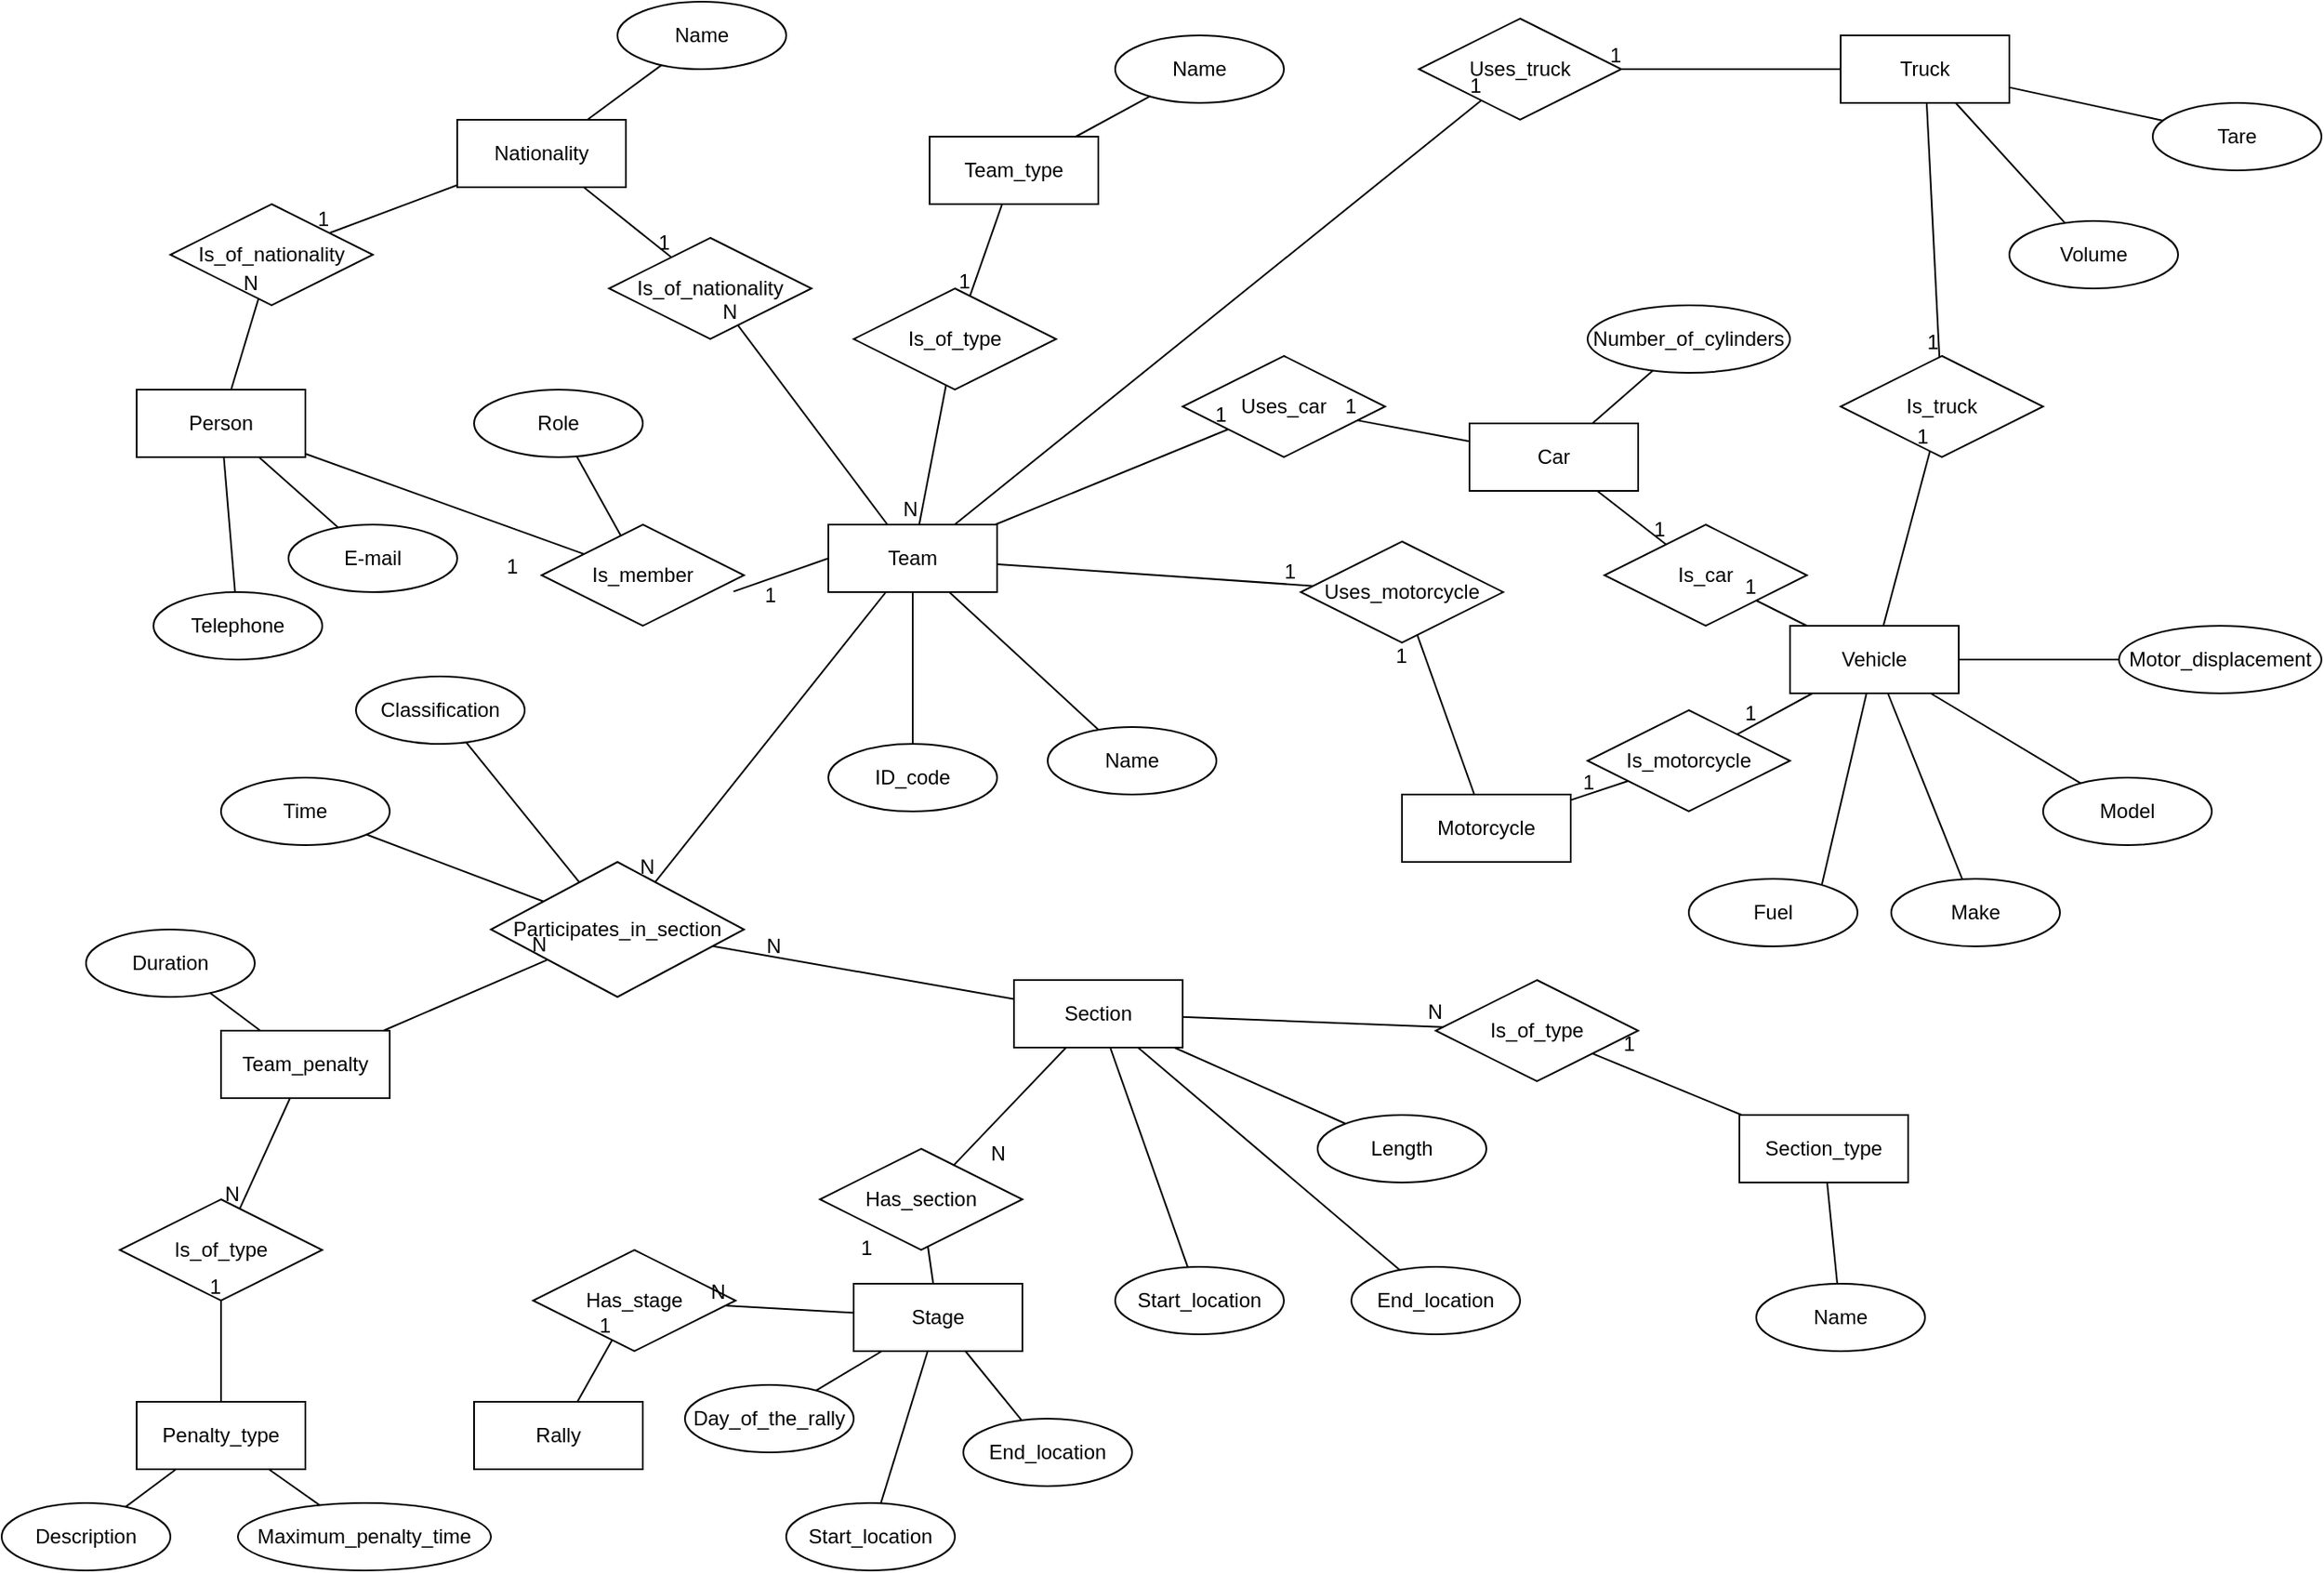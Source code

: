 <mxfile version="20.5.1" type="device"><diagram id="R2lEEEUBdFMjLlhIrx00" name="Page-1"><mxGraphModel dx="2196" dy="906" grid="1" gridSize="10" guides="1" tooltips="1" connect="1" arrows="1" fold="1" page="1" pageScale="1" pageWidth="850" pageHeight="1100" math="0" shadow="0" extFonts="Permanent Marker^https://fonts.googleapis.com/css?family=Permanent+Marker"><root><mxCell id="0"/><mxCell id="1" parent="0"/><mxCell id="WvbXsE4TF2cSyvyN0HHQ-4" value="Team" style="whiteSpace=wrap;html=1;align=center;" parent="1" vertex="1"><mxGeometry x="-360" y="350" width="100" height="40" as="geometry"/></mxCell><mxCell id="WvbXsE4TF2cSyvyN0HHQ-5" value="ID_code" style="ellipse;whiteSpace=wrap;html=1;align=center;" parent="1" vertex="1"><mxGeometry x="-360" y="480" width="100" height="40" as="geometry"/></mxCell><mxCell id="WvbXsE4TF2cSyvyN0HHQ-6" value="" style="endArrow=none;html=1;rounded=0;" parent="1" source="WvbXsE4TF2cSyvyN0HHQ-4" target="WvbXsE4TF2cSyvyN0HHQ-5" edge="1"><mxGeometry relative="1" as="geometry"><mxPoint x="-284.85" y="480" as="sourcePoint"/><mxPoint x="-429.997" y="590.903" as="targetPoint"/></mxGeometry></mxCell><mxCell id="WvbXsE4TF2cSyvyN0HHQ-7" value="Name" style="ellipse;whiteSpace=wrap;html=1;align=center;" parent="1" vertex="1"><mxGeometry x="-230" y="470" width="100" height="40" as="geometry"/></mxCell><mxCell id="WvbXsE4TF2cSyvyN0HHQ-9" value="" style="endArrow=none;html=1;rounded=0;" parent="1" source="WvbXsE4TF2cSyvyN0HHQ-4" target="WvbXsE4TF2cSyvyN0HHQ-7" edge="1"><mxGeometry relative="1" as="geometry"><mxPoint x="-94.85" y="530" as="sourcePoint"/><mxPoint x="65.15" y="530" as="targetPoint"/></mxGeometry></mxCell><mxCell id="WvbXsE4TF2cSyvyN0HHQ-20" value="Vehicle" style="whiteSpace=wrap;html=1;align=center;" parent="1" vertex="1"><mxGeometry x="210" y="410" width="100" height="40" as="geometry"/></mxCell><mxCell id="WvbXsE4TF2cSyvyN0HHQ-21" value="Make" style="ellipse;whiteSpace=wrap;html=1;align=center;" parent="1" vertex="1"><mxGeometry x="270" y="560" width="100" height="40" as="geometry"/></mxCell><mxCell id="WvbXsE4TF2cSyvyN0HHQ-23" value="Model" style="ellipse;whiteSpace=wrap;html=1;align=center;" parent="1" vertex="1"><mxGeometry x="360" y="500" width="100" height="40" as="geometry"/></mxCell><mxCell id="WvbXsE4TF2cSyvyN0HHQ-24" value="Motor_displacement" style="ellipse;whiteSpace=wrap;html=1;align=center;" parent="1" vertex="1"><mxGeometry x="405" y="410" width="120" height="40" as="geometry"/></mxCell><mxCell id="WvbXsE4TF2cSyvyN0HHQ-26" value="Fuel&lt;br&gt;" style="ellipse;whiteSpace=wrap;html=1;align=center;" parent="1" vertex="1"><mxGeometry x="150" y="560" width="100" height="40" as="geometry"/></mxCell><mxCell id="WvbXsE4TF2cSyvyN0HHQ-28" value="" style="endArrow=none;html=1;rounded=0;exitX=0.789;exitY=0.083;exitDx=0;exitDy=0;exitPerimeter=0;" parent="1" source="WvbXsE4TF2cSyvyN0HHQ-26" target="WvbXsE4TF2cSyvyN0HHQ-20" edge="1"><mxGeometry relative="1" as="geometry"><mxPoint x="-415.15" y="610" as="sourcePoint"/><mxPoint x="-365.15" y="720" as="targetPoint"/></mxGeometry></mxCell><mxCell id="WvbXsE4TF2cSyvyN0HHQ-29" value="" style="endArrow=none;html=1;rounded=0;" parent="1" source="WvbXsE4TF2cSyvyN0HHQ-20" target="WvbXsE4TF2cSyvyN0HHQ-21" edge="1"><mxGeometry relative="1" as="geometry"><mxPoint x="-415.15" y="610" as="sourcePoint"/><mxPoint x="-255.15" y="610" as="targetPoint"/></mxGeometry></mxCell><mxCell id="WvbXsE4TF2cSyvyN0HHQ-31" value="" style="endArrow=none;html=1;rounded=0;" parent="1" source="WvbXsE4TF2cSyvyN0HHQ-20" target="WvbXsE4TF2cSyvyN0HHQ-23" edge="1"><mxGeometry relative="1" as="geometry"><mxPoint x="-415.15" y="610" as="sourcePoint"/><mxPoint x="-255.15" y="610" as="targetPoint"/></mxGeometry></mxCell><mxCell id="WvbXsE4TF2cSyvyN0HHQ-33" value="" style="endArrow=none;html=1;rounded=0;" parent="1" source="WvbXsE4TF2cSyvyN0HHQ-20" target="WvbXsE4TF2cSyvyN0HHQ-24" edge="1"><mxGeometry relative="1" as="geometry"><mxPoint x="-415.15" y="610" as="sourcePoint"/><mxPoint x="-255.15" y="610" as="targetPoint"/></mxGeometry></mxCell><mxCell id="WvbXsE4TF2cSyvyN0HHQ-39" value="Truck" style="whiteSpace=wrap;html=1;align=center;" parent="1" vertex="1"><mxGeometry x="240" y="60" width="100" height="40" as="geometry"/></mxCell><mxCell id="WvbXsE4TF2cSyvyN0HHQ-40" value="Tare" style="ellipse;whiteSpace=wrap;html=1;align=center;" parent="1" vertex="1"><mxGeometry x="425" y="100" width="100" height="40" as="geometry"/></mxCell><mxCell id="WvbXsE4TF2cSyvyN0HHQ-41" value="Volume" style="ellipse;whiteSpace=wrap;html=1;align=center;" parent="1" vertex="1"><mxGeometry x="340" y="170" width="100" height="40" as="geometry"/></mxCell><mxCell id="WvbXsE4TF2cSyvyN0HHQ-42" value="" style="endArrow=none;html=1;rounded=0;" parent="1" source="WvbXsE4TF2cSyvyN0HHQ-39" target="WvbXsE4TF2cSyvyN0HHQ-40" edge="1"><mxGeometry relative="1" as="geometry"><mxPoint x="-160" y="610" as="sourcePoint"/><mxPoint y="610" as="targetPoint"/></mxGeometry></mxCell><mxCell id="WvbXsE4TF2cSyvyN0HHQ-43" value="" style="endArrow=none;html=1;rounded=0;" parent="1" source="WvbXsE4TF2cSyvyN0HHQ-41" target="WvbXsE4TF2cSyvyN0HHQ-39" edge="1"><mxGeometry relative="1" as="geometry"><mxPoint x="-160" y="610" as="sourcePoint"/><mxPoint y="610" as="targetPoint"/></mxGeometry></mxCell><mxCell id="WvbXsE4TF2cSyvyN0HHQ-44" value="Car" style="whiteSpace=wrap;html=1;align=center;" parent="1" vertex="1"><mxGeometry x="20" y="290" width="100" height="40" as="geometry"/></mxCell><mxCell id="WvbXsE4TF2cSyvyN0HHQ-45" value="Number_of_cylinders" style="ellipse;whiteSpace=wrap;html=1;align=center;" parent="1" vertex="1"><mxGeometry x="90" y="220" width="120" height="40" as="geometry"/></mxCell><mxCell id="WvbXsE4TF2cSyvyN0HHQ-47" value="" style="endArrow=none;html=1;rounded=0;" parent="1" source="WvbXsE4TF2cSyvyN0HHQ-44" target="WvbXsE4TF2cSyvyN0HHQ-45" edge="1"><mxGeometry relative="1" as="geometry"><mxPoint x="-940" y="600" as="sourcePoint"/><mxPoint x="-780" y="600" as="targetPoint"/></mxGeometry></mxCell><mxCell id="WvbXsE4TF2cSyvyN0HHQ-48" value="Is_car" style="shape=rhombus;perimeter=rhombusPerimeter;whiteSpace=wrap;html=1;align=center;" parent="1" vertex="1"><mxGeometry x="100" y="350" width="120" height="60" as="geometry"/></mxCell><mxCell id="WvbXsE4TF2cSyvyN0HHQ-52" value="" style="endArrow=none;html=1;rounded=0;" parent="1" source="WvbXsE4TF2cSyvyN0HHQ-20" target="WvbXsE4TF2cSyvyN0HHQ-48" edge="1"><mxGeometry relative="1" as="geometry"><mxPoint x="-420" y="690" as="sourcePoint"/><mxPoint x="-260" y="690" as="targetPoint"/></mxGeometry></mxCell><mxCell id="WvbXsE4TF2cSyvyN0HHQ-53" value="1" style="resizable=0;html=1;align=right;verticalAlign=bottom;" parent="WvbXsE4TF2cSyvyN0HHQ-52" connectable="0" vertex="1"><mxGeometry x="1" relative="1" as="geometry"/></mxCell><mxCell id="WvbXsE4TF2cSyvyN0HHQ-54" value="" style="endArrow=none;html=1;rounded=0;" parent="1" source="WvbXsE4TF2cSyvyN0HHQ-44" target="WvbXsE4TF2cSyvyN0HHQ-48" edge="1"><mxGeometry relative="1" as="geometry"><mxPoint x="-420" y="690" as="sourcePoint"/><mxPoint x="-600" y="730" as="targetPoint"/></mxGeometry></mxCell><mxCell id="WvbXsE4TF2cSyvyN0HHQ-55" value="1" style="resizable=0;html=1;align=right;verticalAlign=bottom;" parent="WvbXsE4TF2cSyvyN0HHQ-54" connectable="0" vertex="1"><mxGeometry x="1" relative="1" as="geometry"/></mxCell><mxCell id="WvbXsE4TF2cSyvyN0HHQ-58" value="Is_truck" style="shape=rhombus;perimeter=rhombusPerimeter;whiteSpace=wrap;html=1;align=center;" parent="1" vertex="1"><mxGeometry x="240" y="250" width="120" height="60" as="geometry"/></mxCell><mxCell id="WvbXsE4TF2cSyvyN0HHQ-59" value="" style="endArrow=none;html=1;rounded=0;" parent="1" source="WvbXsE4TF2cSyvyN0HHQ-20" target="WvbXsE4TF2cSyvyN0HHQ-58" edge="1"><mxGeometry relative="1" as="geometry"><mxPoint x="-420" y="690" as="sourcePoint"/><mxPoint x="-260" y="690" as="targetPoint"/></mxGeometry></mxCell><mxCell id="WvbXsE4TF2cSyvyN0HHQ-60" value="1" style="resizable=0;html=1;align=right;verticalAlign=bottom;" parent="WvbXsE4TF2cSyvyN0HHQ-59" connectable="0" vertex="1"><mxGeometry x="1" relative="1" as="geometry"/></mxCell><mxCell id="WvbXsE4TF2cSyvyN0HHQ-61" value="" style="endArrow=none;html=1;rounded=0;" parent="1" source="WvbXsE4TF2cSyvyN0HHQ-39" target="WvbXsE4TF2cSyvyN0HHQ-58" edge="1"><mxGeometry relative="1" as="geometry"><mxPoint x="-420" y="690" as="sourcePoint"/><mxPoint x="-260" y="690" as="targetPoint"/></mxGeometry></mxCell><mxCell id="WvbXsE4TF2cSyvyN0HHQ-62" value="1" style="resizable=0;html=1;align=right;verticalAlign=bottom;" parent="WvbXsE4TF2cSyvyN0HHQ-61" connectable="0" vertex="1"><mxGeometry x="1" relative="1" as="geometry"/></mxCell><mxCell id="WvbXsE4TF2cSyvyN0HHQ-63" value="Person" style="whiteSpace=wrap;html=1;align=center;" parent="1" vertex="1"><mxGeometry x="-770" y="270" width="100" height="40" as="geometry"/></mxCell><mxCell id="WvbXsE4TF2cSyvyN0HHQ-65" value="Telephone" style="ellipse;whiteSpace=wrap;html=1;align=center;" parent="1" vertex="1"><mxGeometry x="-760" y="390" width="100" height="40" as="geometry"/></mxCell><mxCell id="WvbXsE4TF2cSyvyN0HHQ-66" value="E-mail" style="ellipse;whiteSpace=wrap;html=1;align=center;" parent="1" vertex="1"><mxGeometry x="-680" y="350" width="100" height="40" as="geometry"/></mxCell><mxCell id="WvbXsE4TF2cSyvyN0HHQ-68" value="" style="endArrow=none;html=1;rounded=0;" parent="1" source="WvbXsE4TF2cSyvyN0HHQ-63" target="WvbXsE4TF2cSyvyN0HHQ-65" edge="1"><mxGeometry relative="1" as="geometry"><mxPoint x="-420" y="690" as="sourcePoint"/><mxPoint x="-260" y="690" as="targetPoint"/></mxGeometry></mxCell><mxCell id="WvbXsE4TF2cSyvyN0HHQ-71" value="" style="endArrow=none;html=1;rounded=0;" parent="1" source="WvbXsE4TF2cSyvyN0HHQ-63" target="WvbXsE4TF2cSyvyN0HHQ-66" edge="1"><mxGeometry relative="1" as="geometry"><mxPoint x="-420" y="690" as="sourcePoint"/><mxPoint x="-260" y="690" as="targetPoint"/></mxGeometry></mxCell><mxCell id="WvbXsE4TF2cSyvyN0HHQ-72" value="Is_member" style="shape=rhombus;perimeter=rhombusPerimeter;whiteSpace=wrap;html=1;align=center;" parent="1" vertex="1"><mxGeometry x="-530" y="350" width="120" height="60" as="geometry"/></mxCell><mxCell id="WvbXsE4TF2cSyvyN0HHQ-73" value="" style="endArrow=none;html=1;rounded=0;" parent="1" source="WvbXsE4TF2cSyvyN0HHQ-63" target="WvbXsE4TF2cSyvyN0HHQ-72" edge="1"><mxGeometry relative="1" as="geometry"><mxPoint x="-420" y="570" as="sourcePoint"/><mxPoint x="-260" y="570" as="targetPoint"/></mxGeometry></mxCell><mxCell id="WvbXsE4TF2cSyvyN0HHQ-74" value="1" style="resizable=0;html=1;align=right;verticalAlign=bottom;" parent="WvbXsE4TF2cSyvyN0HHQ-73" connectable="0" vertex="1"><mxGeometry x="1" relative="1" as="geometry"><mxPoint x="-39" y="16" as="offset"/></mxGeometry></mxCell><mxCell id="WvbXsE4TF2cSyvyN0HHQ-83" value="" style="endArrow=none;html=1;rounded=0;entryX=0.948;entryY=0.661;entryDx=0;entryDy=0;entryPerimeter=0;exitX=0;exitY=0.5;exitDx=0;exitDy=0;" parent="1" source="WvbXsE4TF2cSyvyN0HHQ-4" target="WvbXsE4TF2cSyvyN0HHQ-72" edge="1"><mxGeometry relative="1" as="geometry"><mxPoint x="-300" y="400" as="sourcePoint"/><mxPoint x="-140" y="400" as="targetPoint"/></mxGeometry></mxCell><mxCell id="WvbXsE4TF2cSyvyN0HHQ-84" value="1" style="resizable=0;html=1;align=right;verticalAlign=bottom;" parent="WvbXsE4TF2cSyvyN0HHQ-83" connectable="0" vertex="1"><mxGeometry x="1" relative="1" as="geometry"><mxPoint x="26" y="11" as="offset"/></mxGeometry></mxCell><mxCell id="WvbXsE4TF2cSyvyN0HHQ-124" value="Motorcycle" style="whiteSpace=wrap;html=1;align=center;" parent="1" vertex="1"><mxGeometry x="-20" y="510" width="100" height="40" as="geometry"/></mxCell><mxCell id="WvbXsE4TF2cSyvyN0HHQ-129" value="Is_motorcycle" style="shape=rhombus;perimeter=rhombusPerimeter;whiteSpace=wrap;html=1;align=center;" parent="1" vertex="1"><mxGeometry x="90" y="460" width="120" height="60" as="geometry"/></mxCell><mxCell id="WvbXsE4TF2cSyvyN0HHQ-130" value="" style="endArrow=none;html=1;rounded=0;" parent="1" source="WvbXsE4TF2cSyvyN0HHQ-20" target="WvbXsE4TF2cSyvyN0HHQ-129" edge="1"><mxGeometry relative="1" as="geometry"><mxPoint x="-340" y="410" as="sourcePoint"/><mxPoint x="-180" y="410" as="targetPoint"/></mxGeometry></mxCell><mxCell id="WvbXsE4TF2cSyvyN0HHQ-131" value="1" style="resizable=0;html=1;align=right;verticalAlign=bottom;" parent="WvbXsE4TF2cSyvyN0HHQ-130" connectable="0" vertex="1"><mxGeometry x="1" relative="1" as="geometry"><mxPoint x="12" y="-4" as="offset"/></mxGeometry></mxCell><mxCell id="WvbXsE4TF2cSyvyN0HHQ-132" value="" style="endArrow=none;html=1;rounded=0;" parent="1" source="WvbXsE4TF2cSyvyN0HHQ-124" target="WvbXsE4TF2cSyvyN0HHQ-129" edge="1"><mxGeometry relative="1" as="geometry"><mxPoint x="-340" y="410" as="sourcePoint"/><mxPoint x="-180" y="410" as="targetPoint"/></mxGeometry></mxCell><mxCell id="WvbXsE4TF2cSyvyN0HHQ-133" value="1" style="resizable=0;html=1;align=right;verticalAlign=bottom;" parent="WvbXsE4TF2cSyvyN0HHQ-132" connectable="0" vertex="1"><mxGeometry x="1" relative="1" as="geometry"><mxPoint x="-20" y="10" as="offset"/></mxGeometry></mxCell><mxCell id="WvbXsE4TF2cSyvyN0HHQ-134" value="Uses_motorcycle" style="shape=rhombus;perimeter=rhombusPerimeter;whiteSpace=wrap;html=1;align=center;" parent="1" vertex="1"><mxGeometry x="-80" y="360" width="120" height="60" as="geometry"/></mxCell><mxCell id="WvbXsE4TF2cSyvyN0HHQ-136" value="" style="endArrow=none;html=1;rounded=0;" parent="1" source="WvbXsE4TF2cSyvyN0HHQ-124" target="WvbXsE4TF2cSyvyN0HHQ-134" edge="1"><mxGeometry relative="1" as="geometry"><mxPoint x="-470" y="460" as="sourcePoint"/><mxPoint x="-310" y="460" as="targetPoint"/></mxGeometry></mxCell><mxCell id="WvbXsE4TF2cSyvyN0HHQ-137" value="1" style="resizable=0;html=1;align=right;verticalAlign=bottom;" parent="WvbXsE4TF2cSyvyN0HHQ-136" connectable="0" vertex="1"><mxGeometry x="1" relative="1" as="geometry"><mxPoint x="-6" y="21" as="offset"/></mxGeometry></mxCell><mxCell id="WvbXsE4TF2cSyvyN0HHQ-138" value="" style="endArrow=none;html=1;rounded=0;" parent="1" source="WvbXsE4TF2cSyvyN0HHQ-4" target="WvbXsE4TF2cSyvyN0HHQ-134" edge="1"><mxGeometry relative="1" as="geometry"><mxPoint x="12" y="420" as="sourcePoint"/><mxPoint x="-120" y="460" as="targetPoint"/></mxGeometry></mxCell><mxCell id="WvbXsE4TF2cSyvyN0HHQ-139" value="1" style="resizable=0;html=1;align=right;verticalAlign=bottom;" parent="WvbXsE4TF2cSyvyN0HHQ-138" connectable="0" vertex="1"><mxGeometry x="1" relative="1" as="geometry"><mxPoint x="-10" as="offset"/></mxGeometry></mxCell><mxCell id="WvbXsE4TF2cSyvyN0HHQ-142" value="Uses_car" style="shape=rhombus;perimeter=rhombusPerimeter;whiteSpace=wrap;html=1;align=center;" parent="1" vertex="1"><mxGeometry x="-150" y="250" width="120" height="60" as="geometry"/></mxCell><mxCell id="WvbXsE4TF2cSyvyN0HHQ-143" value="" style="endArrow=none;html=1;rounded=0;" parent="1" source="WvbXsE4TF2cSyvyN0HHQ-44" target="WvbXsE4TF2cSyvyN0HHQ-142" edge="1"><mxGeometry relative="1" as="geometry"><mxPoint x="-100" y="210" as="sourcePoint"/><mxPoint x="60" y="210" as="targetPoint"/></mxGeometry></mxCell><mxCell id="WvbXsE4TF2cSyvyN0HHQ-144" value="1" style="resizable=0;html=1;align=right;verticalAlign=bottom;" parent="WvbXsE4TF2cSyvyN0HHQ-143" connectable="0" vertex="1"><mxGeometry x="1" relative="1" as="geometry"/></mxCell><mxCell id="WvbXsE4TF2cSyvyN0HHQ-145" value="" style="endArrow=none;html=1;rounded=0;" parent="1" source="WvbXsE4TF2cSyvyN0HHQ-4" target="WvbXsE4TF2cSyvyN0HHQ-142" edge="1"><mxGeometry relative="1" as="geometry"><mxPoint x="-226" y="200" as="sourcePoint"/><mxPoint x="60" y="210" as="targetPoint"/></mxGeometry></mxCell><mxCell id="WvbXsE4TF2cSyvyN0HHQ-146" value="1" style="resizable=0;html=1;align=right;verticalAlign=bottom;" parent="WvbXsE4TF2cSyvyN0HHQ-145" connectable="0" vertex="1"><mxGeometry x="1" relative="1" as="geometry"/></mxCell><mxCell id="WvbXsE4TF2cSyvyN0HHQ-147" value="Uses_truck" style="shape=rhombus;perimeter=rhombusPerimeter;whiteSpace=wrap;html=1;align=center;" parent="1" vertex="1"><mxGeometry x="-10" y="50" width="120" height="60" as="geometry"/></mxCell><mxCell id="WvbXsE4TF2cSyvyN0HHQ-148" value="" style="endArrow=none;html=1;rounded=0;" parent="1" source="WvbXsE4TF2cSyvyN0HHQ-39" target="WvbXsE4TF2cSyvyN0HHQ-147" edge="1"><mxGeometry relative="1" as="geometry"><mxPoint x="-10" y="330" as="sourcePoint"/><mxPoint x="150" y="330" as="targetPoint"/></mxGeometry></mxCell><mxCell id="WvbXsE4TF2cSyvyN0HHQ-149" value="1" style="resizable=0;html=1;align=right;verticalAlign=bottom;" parent="WvbXsE4TF2cSyvyN0HHQ-148" connectable="0" vertex="1"><mxGeometry x="1" relative="1" as="geometry"/></mxCell><mxCell id="WvbXsE4TF2cSyvyN0HHQ-150" value="" style="endArrow=none;html=1;rounded=0;" parent="1" source="WvbXsE4TF2cSyvyN0HHQ-4" target="WvbXsE4TF2cSyvyN0HHQ-147" edge="1"><mxGeometry relative="1" as="geometry"><mxPoint x="-190" y="71.724" as="sourcePoint"/><mxPoint x="150" y="330" as="targetPoint"/></mxGeometry></mxCell><mxCell id="WvbXsE4TF2cSyvyN0HHQ-151" value="1" style="resizable=0;html=1;align=right;verticalAlign=bottom;" parent="WvbXsE4TF2cSyvyN0HHQ-150" connectable="0" vertex="1"><mxGeometry x="1" relative="1" as="geometry"/></mxCell><mxCell id="WvbXsE4TF2cSyvyN0HHQ-152" value="Rally" style="whiteSpace=wrap;html=1;align=center;" parent="1" vertex="1"><mxGeometry x="-570" y="870" width="100" height="40" as="geometry"/></mxCell><mxCell id="WvbXsE4TF2cSyvyN0HHQ-153" value="Stage" style="whiteSpace=wrap;html=1;align=center;" parent="1" vertex="1"><mxGeometry x="-345" y="800" width="100" height="40" as="geometry"/></mxCell><mxCell id="WvbXsE4TF2cSyvyN0HHQ-156" value="Day_of_the_rally" style="ellipse;whiteSpace=wrap;html=1;align=center;" parent="1" vertex="1"><mxGeometry x="-445" y="860" width="100" height="40" as="geometry"/></mxCell><mxCell id="WvbXsE4TF2cSyvyN0HHQ-158" value="" style="endArrow=none;html=1;rounded=0;" parent="1" source="WvbXsE4TF2cSyvyN0HHQ-153" target="WvbXsE4TF2cSyvyN0HHQ-156" edge="1"><mxGeometry relative="1" as="geometry"><mxPoint x="-105" y="690" as="sourcePoint"/><mxPoint x="55" y="690" as="targetPoint"/></mxGeometry></mxCell><mxCell id="WvbXsE4TF2cSyvyN0HHQ-159" value="Start_location" style="ellipse;whiteSpace=wrap;html=1;align=center;" parent="1" vertex="1"><mxGeometry x="-385" y="930" width="100" height="40" as="geometry"/></mxCell><mxCell id="WvbXsE4TF2cSyvyN0HHQ-160" value="End_location" style="ellipse;whiteSpace=wrap;html=1;align=center;" parent="1" vertex="1"><mxGeometry x="-280" y="880" width="100" height="40" as="geometry"/></mxCell><mxCell id="WvbXsE4TF2cSyvyN0HHQ-162" value="" style="endArrow=none;html=1;rounded=0;" parent="1" source="WvbXsE4TF2cSyvyN0HHQ-153" target="WvbXsE4TF2cSyvyN0HHQ-159" edge="1"><mxGeometry relative="1" as="geometry"><mxPoint x="-105" y="690" as="sourcePoint"/><mxPoint x="55" y="690" as="targetPoint"/></mxGeometry></mxCell><mxCell id="WvbXsE4TF2cSyvyN0HHQ-163" value="" style="endArrow=none;html=1;rounded=0;" parent="1" source="WvbXsE4TF2cSyvyN0HHQ-153" target="WvbXsE4TF2cSyvyN0HHQ-160" edge="1"><mxGeometry relative="1" as="geometry"><mxPoint x="-105" y="690" as="sourcePoint"/><mxPoint x="55" y="690" as="targetPoint"/></mxGeometry></mxCell><mxCell id="WvbXsE4TF2cSyvyN0HHQ-164" value="Section" style="whiteSpace=wrap;html=1;align=center;" parent="1" vertex="1"><mxGeometry x="-250" y="620" width="100" height="40" as="geometry"/></mxCell><mxCell id="WvbXsE4TF2cSyvyN0HHQ-165" value="Section_type" style="whiteSpace=wrap;html=1;align=center;" parent="1" vertex="1"><mxGeometry x="180" y="700" width="100" height="40" as="geometry"/></mxCell><mxCell id="WvbXsE4TF2cSyvyN0HHQ-169" value="Name" style="ellipse;whiteSpace=wrap;html=1;align=center;" parent="1" vertex="1"><mxGeometry x="190" y="800" width="100" height="40" as="geometry"/></mxCell><mxCell id="WvbXsE4TF2cSyvyN0HHQ-170" value="" style="endArrow=none;html=1;rounded=0;" parent="1" source="WvbXsE4TF2cSyvyN0HHQ-169" target="WvbXsE4TF2cSyvyN0HHQ-165" edge="1"><mxGeometry relative="1" as="geometry"><mxPoint x="-240" y="280" as="sourcePoint"/><mxPoint x="-80" y="280" as="targetPoint"/></mxGeometry></mxCell><mxCell id="WvbXsE4TF2cSyvyN0HHQ-171" value="Is_of_type" style="shape=rhombus;perimeter=rhombusPerimeter;whiteSpace=wrap;html=1;align=center;" parent="1" vertex="1"><mxGeometry y="620" width="120" height="60" as="geometry"/></mxCell><mxCell id="WvbXsE4TF2cSyvyN0HHQ-172" value="" style="endArrow=none;html=1;rounded=0;" parent="1" source="WvbXsE4TF2cSyvyN0HHQ-164" target="WvbXsE4TF2cSyvyN0HHQ-171" edge="1"><mxGeometry relative="1" as="geometry"><mxPoint x="-180" y="480" as="sourcePoint"/><mxPoint x="-20" y="480" as="targetPoint"/></mxGeometry></mxCell><mxCell id="WvbXsE4TF2cSyvyN0HHQ-173" value="N" style="resizable=0;html=1;align=right;verticalAlign=bottom;" parent="WvbXsE4TF2cSyvyN0HHQ-172" connectable="0" vertex="1"><mxGeometry x="1" relative="1" as="geometry"/></mxCell><mxCell id="WvbXsE4TF2cSyvyN0HHQ-174" value="" style="endArrow=none;html=1;rounded=0;" parent="1" source="WvbXsE4TF2cSyvyN0HHQ-165" target="WvbXsE4TF2cSyvyN0HHQ-171" edge="1"><mxGeometry relative="1" as="geometry"><mxPoint x="-240" y="280" as="sourcePoint"/><mxPoint x="-80" y="280" as="targetPoint"/></mxGeometry></mxCell><mxCell id="WvbXsE4TF2cSyvyN0HHQ-175" value="1" style="resizable=0;html=1;align=right;verticalAlign=bottom;" parent="WvbXsE4TF2cSyvyN0HHQ-174" connectable="0" vertex="1"><mxGeometry x="1" relative="1" as="geometry"><mxPoint x="25" y="3" as="offset"/></mxGeometry></mxCell><mxCell id="WvbXsE4TF2cSyvyN0HHQ-176" value="Length" style="ellipse;whiteSpace=wrap;html=1;align=center;" parent="1" vertex="1"><mxGeometry x="-70" y="700" width="100" height="40" as="geometry"/></mxCell><mxCell id="WvbXsE4TF2cSyvyN0HHQ-177" value="" style="endArrow=none;html=1;rounded=0;" parent="1" source="WvbXsE4TF2cSyvyN0HHQ-164" target="WvbXsE4TF2cSyvyN0HHQ-176" edge="1"><mxGeometry relative="1" as="geometry"><mxPoint x="-170" y="480" as="sourcePoint"/><mxPoint x="-10" y="480" as="targetPoint"/></mxGeometry></mxCell><mxCell id="WvbXsE4TF2cSyvyN0HHQ-178" value="Start_location" style="ellipse;whiteSpace=wrap;html=1;align=center;" parent="1" vertex="1"><mxGeometry x="-190.0" y="790" width="100" height="40" as="geometry"/></mxCell><mxCell id="WvbXsE4TF2cSyvyN0HHQ-179" value="End_location" style="ellipse;whiteSpace=wrap;html=1;align=center;" parent="1" vertex="1"><mxGeometry x="-50" y="790" width="100" height="40" as="geometry"/></mxCell><mxCell id="WvbXsE4TF2cSyvyN0HHQ-180" value="" style="endArrow=none;html=1;rounded=0;" parent="1" source="WvbXsE4TF2cSyvyN0HHQ-164" target="WvbXsE4TF2cSyvyN0HHQ-179" edge="1"><mxGeometry relative="1" as="geometry"><mxPoint x="-170" y="480" as="sourcePoint"/><mxPoint x="-10" y="480" as="targetPoint"/></mxGeometry></mxCell><mxCell id="WvbXsE4TF2cSyvyN0HHQ-181" value="" style="endArrow=none;html=1;rounded=0;" parent="1" source="WvbXsE4TF2cSyvyN0HHQ-164" target="WvbXsE4TF2cSyvyN0HHQ-178" edge="1"><mxGeometry relative="1" as="geometry"><mxPoint x="-170" y="480" as="sourcePoint"/><mxPoint x="-10" y="480" as="targetPoint"/></mxGeometry></mxCell><mxCell id="WvbXsE4TF2cSyvyN0HHQ-182" value="Has_section" style="shape=rhombus;perimeter=rhombusPerimeter;whiteSpace=wrap;html=1;align=center;" parent="1" vertex="1"><mxGeometry x="-365" y="720" width="120" height="60" as="geometry"/></mxCell><mxCell id="WvbXsE4TF2cSyvyN0HHQ-183" value="" style="endArrow=none;html=1;rounded=0;" parent="1" source="WvbXsE4TF2cSyvyN0HHQ-164" target="WvbXsE4TF2cSyvyN0HHQ-182" edge="1"><mxGeometry relative="1" as="geometry"><mxPoint x="-170" y="480" as="sourcePoint"/><mxPoint x="-10" y="480" as="targetPoint"/></mxGeometry></mxCell><mxCell id="WvbXsE4TF2cSyvyN0HHQ-184" value="N" style="resizable=0;html=1;align=right;verticalAlign=bottom;" parent="WvbXsE4TF2cSyvyN0HHQ-183" connectable="0" vertex="1"><mxGeometry x="1" relative="1" as="geometry"><mxPoint x="31" y="2" as="offset"/></mxGeometry></mxCell><mxCell id="WvbXsE4TF2cSyvyN0HHQ-185" value="" style="endArrow=none;html=1;rounded=0;" parent="1" source="WvbXsE4TF2cSyvyN0HHQ-153" target="WvbXsE4TF2cSyvyN0HHQ-182" edge="1"><mxGeometry relative="1" as="geometry"><mxPoint x="-135" y="570" as="sourcePoint"/><mxPoint x="-374.667" y="692.667" as="targetPoint"/></mxGeometry></mxCell><mxCell id="WvbXsE4TF2cSyvyN0HHQ-186" value="1" style="resizable=0;html=1;align=right;verticalAlign=bottom;" parent="WvbXsE4TF2cSyvyN0HHQ-185" connectable="0" vertex="1"><mxGeometry x="1" relative="1" as="geometry"><mxPoint x="-33" y="9" as="offset"/></mxGeometry></mxCell><mxCell id="WvbXsE4TF2cSyvyN0HHQ-187" value="Has_stage" style="shape=rhombus;perimeter=rhombusPerimeter;whiteSpace=wrap;html=1;align=center;" parent="1" vertex="1"><mxGeometry x="-535" y="780" width="120" height="60" as="geometry"/></mxCell><mxCell id="WvbXsE4TF2cSyvyN0HHQ-189" value="" style="endArrow=none;html=1;rounded=0;" parent="1" source="WvbXsE4TF2cSyvyN0HHQ-152" target="WvbXsE4TF2cSyvyN0HHQ-187" edge="1"><mxGeometry relative="1" as="geometry"><mxPoint x="-315" y="740" as="sourcePoint"/><mxPoint x="-155" y="740" as="targetPoint"/></mxGeometry></mxCell><mxCell id="WvbXsE4TF2cSyvyN0HHQ-190" value="1" style="resizable=0;html=1;align=right;verticalAlign=bottom;" parent="WvbXsE4TF2cSyvyN0HHQ-189" connectable="0" vertex="1"><mxGeometry x="1" relative="1" as="geometry"/></mxCell><mxCell id="WvbXsE4TF2cSyvyN0HHQ-191" value="" style="endArrow=none;html=1;rounded=0;" parent="1" source="WvbXsE4TF2cSyvyN0HHQ-153" target="WvbXsE4TF2cSyvyN0HHQ-187" edge="1"><mxGeometry relative="1" as="geometry"><mxPoint x="-315" y="740" as="sourcePoint"/><mxPoint x="-155" y="740" as="targetPoint"/></mxGeometry></mxCell><mxCell id="WvbXsE4TF2cSyvyN0HHQ-192" value="N" style="resizable=0;html=1;align=right;verticalAlign=bottom;" parent="WvbXsE4TF2cSyvyN0HHQ-191" connectable="0" vertex="1"><mxGeometry x="1" relative="1" as="geometry"/></mxCell><mxCell id="WvbXsE4TF2cSyvyN0HHQ-193" value="Participates_in_section" style="shape=rhombus;perimeter=rhombusPerimeter;whiteSpace=wrap;html=1;align=center;" parent="1" vertex="1"><mxGeometry x="-560" y="550" width="150" height="80" as="geometry"/></mxCell><mxCell id="WvbXsE4TF2cSyvyN0HHQ-194" value="Time" style="ellipse;whiteSpace=wrap;html=1;align=center;" parent="1" vertex="1"><mxGeometry x="-720" y="500" width="100" height="40" as="geometry"/></mxCell><mxCell id="WvbXsE4TF2cSyvyN0HHQ-195" value="" style="endArrow=none;html=1;rounded=0;" parent="1" source="WvbXsE4TF2cSyvyN0HHQ-193" target="WvbXsE4TF2cSyvyN0HHQ-194" edge="1"><mxGeometry relative="1" as="geometry"><mxPoint x="-430" y="590" as="sourcePoint"/><mxPoint x="-270" y="590" as="targetPoint"/></mxGeometry></mxCell><mxCell id="WvbXsE4TF2cSyvyN0HHQ-196" value="Classification" style="ellipse;whiteSpace=wrap;html=1;align=center;" parent="1" vertex="1"><mxGeometry x="-640" y="440" width="100" height="40" as="geometry"/></mxCell><mxCell id="WvbXsE4TF2cSyvyN0HHQ-197" value="" style="endArrow=none;html=1;rounded=0;" parent="1" source="WvbXsE4TF2cSyvyN0HHQ-196" target="WvbXsE4TF2cSyvyN0HHQ-193" edge="1"><mxGeometry relative="1" as="geometry"><mxPoint x="-430" y="590" as="sourcePoint"/><mxPoint x="-270" y="590" as="targetPoint"/></mxGeometry></mxCell><mxCell id="WvbXsE4TF2cSyvyN0HHQ-198" value="Penalty_type" style="whiteSpace=wrap;html=1;align=center;" parent="1" vertex="1"><mxGeometry x="-770" y="870" width="100" height="40" as="geometry"/></mxCell><mxCell id="WvbXsE4TF2cSyvyN0HHQ-199" value="" style="endArrow=none;html=1;rounded=0;" parent="1" source="WvbXsE4TF2cSyvyN0HHQ-4" target="WvbXsE4TF2cSyvyN0HHQ-193" edge="1"><mxGeometry relative="1" as="geometry"><mxPoint x="-310" y="680" as="sourcePoint"/><mxPoint x="-150" y="680" as="targetPoint"/></mxGeometry></mxCell><mxCell id="WvbXsE4TF2cSyvyN0HHQ-200" value="N" style="resizable=0;html=1;align=right;verticalAlign=bottom;" parent="WvbXsE4TF2cSyvyN0HHQ-199" connectable="0" vertex="1"><mxGeometry x="1" relative="1" as="geometry"/></mxCell><mxCell id="WvbXsE4TF2cSyvyN0HHQ-201" value="" style="endArrow=none;html=1;rounded=0;" parent="1" source="WvbXsE4TF2cSyvyN0HHQ-164" target="WvbXsE4TF2cSyvyN0HHQ-193" edge="1"><mxGeometry relative="1" as="geometry"><mxPoint x="-310" y="680" as="sourcePoint"/><mxPoint x="-150" y="680" as="targetPoint"/></mxGeometry></mxCell><mxCell id="WvbXsE4TF2cSyvyN0HHQ-202" value="N" style="resizable=0;html=1;align=right;verticalAlign=bottom;" parent="WvbXsE4TF2cSyvyN0HHQ-201" connectable="0" vertex="1"><mxGeometry x="1" relative="1" as="geometry"><mxPoint x="41" y="9" as="offset"/></mxGeometry></mxCell><mxCell id="WvbXsE4TF2cSyvyN0HHQ-204" value="Description" style="ellipse;whiteSpace=wrap;html=1;align=center;" parent="1" vertex="1"><mxGeometry x="-850" y="930" width="100" height="40" as="geometry"/></mxCell><mxCell id="WvbXsE4TF2cSyvyN0HHQ-205" value="Maximum_penalty_time" style="ellipse;whiteSpace=wrap;html=1;align=center;" parent="1" vertex="1"><mxGeometry x="-710" y="930" width="150" height="40" as="geometry"/></mxCell><mxCell id="WvbXsE4TF2cSyvyN0HHQ-206" value="" style="endArrow=none;html=1;rounded=0;" parent="1" source="WvbXsE4TF2cSyvyN0HHQ-204" target="WvbXsE4TF2cSyvyN0HHQ-198" edge="1"><mxGeometry relative="1" as="geometry"><mxPoint x="-350" y="580" as="sourcePoint"/><mxPoint x="-810" y="880" as="targetPoint"/></mxGeometry></mxCell><mxCell id="WvbXsE4TF2cSyvyN0HHQ-207" value="" style="endArrow=none;html=1;rounded=0;" parent="1" source="WvbXsE4TF2cSyvyN0HHQ-198" target="WvbXsE4TF2cSyvyN0HHQ-205" edge="1"><mxGeometry relative="1" as="geometry"><mxPoint x="-350" y="580" as="sourcePoint"/><mxPoint x="-190" y="580" as="targetPoint"/></mxGeometry></mxCell><mxCell id="WvbXsE4TF2cSyvyN0HHQ-208" value="Team_penalty" style="whiteSpace=wrap;html=1;align=center;" parent="1" vertex="1"><mxGeometry x="-720" y="650" width="100" height="40" as="geometry"/></mxCell><mxCell id="WvbXsE4TF2cSyvyN0HHQ-209" value="Is_of_type" style="shape=rhombus;perimeter=rhombusPerimeter;whiteSpace=wrap;html=1;align=center;" parent="1" vertex="1"><mxGeometry x="-780" y="750" width="120" height="60" as="geometry"/></mxCell><mxCell id="WvbXsE4TF2cSyvyN0HHQ-215" value="" style="endArrow=none;html=1;rounded=0;" parent="1" source="WvbXsE4TF2cSyvyN0HHQ-208" target="WvbXsE4TF2cSyvyN0HHQ-193" edge="1"><mxGeometry relative="1" as="geometry"><mxPoint x="-320" y="680" as="sourcePoint"/><mxPoint x="-160" y="680" as="targetPoint"/></mxGeometry></mxCell><mxCell id="WvbXsE4TF2cSyvyN0HHQ-216" value="N" style="resizable=0;html=1;align=right;verticalAlign=bottom;" parent="WvbXsE4TF2cSyvyN0HHQ-215" connectable="0" vertex="1"><mxGeometry x="1" relative="1" as="geometry"/></mxCell><mxCell id="8ZYNl7EyMXczc9-Wap3n-22" value="Team_type" style="whiteSpace=wrap;html=1;align=center;" vertex="1" parent="1"><mxGeometry x="-300" y="120" width="100" height="40" as="geometry"/></mxCell><mxCell id="8ZYNl7EyMXczc9-Wap3n-23" value="Name" style="ellipse;whiteSpace=wrap;html=1;align=center;" vertex="1" parent="1"><mxGeometry x="-190" y="60" width="100" height="40" as="geometry"/></mxCell><mxCell id="8ZYNl7EyMXczc9-Wap3n-24" value="" style="endArrow=none;html=1;rounded=0;" edge="1" parent="1" source="8ZYNl7EyMXczc9-Wap3n-22" target="8ZYNl7EyMXczc9-Wap3n-23"><mxGeometry relative="1" as="geometry"><mxPoint x="-350" y="410" as="sourcePoint"/><mxPoint x="-190" y="410" as="targetPoint"/></mxGeometry></mxCell><mxCell id="8ZYNl7EyMXczc9-Wap3n-27" value="Is_of_type" style="shape=rhombus;perimeter=rhombusPerimeter;whiteSpace=wrap;html=1;align=center;" vertex="1" parent="1"><mxGeometry x="-345" y="210" width="120" height="60" as="geometry"/></mxCell><mxCell id="8ZYNl7EyMXczc9-Wap3n-28" value="" style="endArrow=none;html=1;rounded=0;" edge="1" parent="1" source="8ZYNl7EyMXczc9-Wap3n-22" target="8ZYNl7EyMXczc9-Wap3n-27"><mxGeometry relative="1" as="geometry"><mxPoint x="-350" y="410" as="sourcePoint"/><mxPoint x="-190" y="410" as="targetPoint"/></mxGeometry></mxCell><mxCell id="8ZYNl7EyMXczc9-Wap3n-29" value="1" style="resizable=0;html=1;align=right;verticalAlign=bottom;" connectable="0" vertex="1" parent="8ZYNl7EyMXczc9-Wap3n-28"><mxGeometry x="1" relative="1" as="geometry"/></mxCell><mxCell id="8ZYNl7EyMXczc9-Wap3n-30" value="" style="endArrow=none;html=1;rounded=0;" edge="1" parent="1" source="8ZYNl7EyMXczc9-Wap3n-27" target="WvbXsE4TF2cSyvyN0HHQ-4"><mxGeometry relative="1" as="geometry"><mxPoint x="-350" y="410" as="sourcePoint"/><mxPoint x="-190" y="410" as="targetPoint"/></mxGeometry></mxCell><mxCell id="8ZYNl7EyMXczc9-Wap3n-31" value="N" style="resizable=0;html=1;align=right;verticalAlign=bottom;" connectable="0" vertex="1" parent="8ZYNl7EyMXczc9-Wap3n-30"><mxGeometry x="1" relative="1" as="geometry"/></mxCell><mxCell id="8ZYNl7EyMXczc9-Wap3n-32" value="Role" style="ellipse;whiteSpace=wrap;html=1;align=center;" vertex="1" parent="1"><mxGeometry x="-570" y="270" width="100" height="40" as="geometry"/></mxCell><mxCell id="8ZYNl7EyMXczc9-Wap3n-33" value="" style="endArrow=none;html=1;rounded=0;" edge="1" parent="1" source="WvbXsE4TF2cSyvyN0HHQ-72" target="8ZYNl7EyMXczc9-Wap3n-32"><mxGeometry relative="1" as="geometry"><mxPoint x="-350" y="410" as="sourcePoint"/><mxPoint x="-190" y="410" as="targetPoint"/></mxGeometry></mxCell><mxCell id="8ZYNl7EyMXczc9-Wap3n-34" value="Nationality" style="whiteSpace=wrap;html=1;align=center;" vertex="1" parent="1"><mxGeometry x="-580" y="110" width="100" height="40" as="geometry"/></mxCell><mxCell id="8ZYNl7EyMXczc9-Wap3n-35" value="Is_of_nationality" style="shape=rhombus;perimeter=rhombusPerimeter;whiteSpace=wrap;html=1;align=center;" vertex="1" parent="1"><mxGeometry x="-750" y="160" width="120" height="60" as="geometry"/></mxCell><mxCell id="8ZYNl7EyMXczc9-Wap3n-36" value="Is_of_nationality" style="shape=rhombus;perimeter=rhombusPerimeter;whiteSpace=wrap;html=1;align=center;" vertex="1" parent="1"><mxGeometry x="-490" y="180" width="120" height="60" as="geometry"/></mxCell><mxCell id="8ZYNl7EyMXczc9-Wap3n-38" value="" style="endArrow=none;html=1;rounded=0;" edge="1" parent="1" source="8ZYNl7EyMXczc9-Wap3n-34" target="8ZYNl7EyMXczc9-Wap3n-36"><mxGeometry relative="1" as="geometry"><mxPoint x="-310" y="510" as="sourcePoint"/><mxPoint x="-150" y="510" as="targetPoint"/></mxGeometry></mxCell><mxCell id="8ZYNl7EyMXczc9-Wap3n-39" value="1" style="resizable=0;html=1;align=right;verticalAlign=bottom;" connectable="0" vertex="1" parent="8ZYNl7EyMXczc9-Wap3n-38"><mxGeometry x="1" relative="1" as="geometry"/></mxCell><mxCell id="8ZYNl7EyMXczc9-Wap3n-40" value="" style="endArrow=none;html=1;rounded=0;" edge="1" parent="1" source="WvbXsE4TF2cSyvyN0HHQ-4" target="8ZYNl7EyMXczc9-Wap3n-36"><mxGeometry relative="1" as="geometry"><mxPoint x="-310" y="510" as="sourcePoint"/><mxPoint x="-150" y="510" as="targetPoint"/></mxGeometry></mxCell><mxCell id="8ZYNl7EyMXczc9-Wap3n-41" value="N" style="resizable=0;html=1;align=right;verticalAlign=bottom;" connectable="0" vertex="1" parent="8ZYNl7EyMXczc9-Wap3n-40"><mxGeometry x="1" relative="1" as="geometry"/></mxCell><mxCell id="8ZYNl7EyMXczc9-Wap3n-42" value="" style="endArrow=none;html=1;rounded=0;" edge="1" parent="1" source="8ZYNl7EyMXczc9-Wap3n-34" target="8ZYNl7EyMXczc9-Wap3n-35"><mxGeometry relative="1" as="geometry"><mxPoint x="-310" y="510" as="sourcePoint"/><mxPoint x="-150" y="510" as="targetPoint"/></mxGeometry></mxCell><mxCell id="8ZYNl7EyMXczc9-Wap3n-43" value="1" style="resizable=0;html=1;align=right;verticalAlign=bottom;" connectable="0" vertex="1" parent="8ZYNl7EyMXczc9-Wap3n-42"><mxGeometry x="1" relative="1" as="geometry"/></mxCell><mxCell id="8ZYNl7EyMXczc9-Wap3n-44" value="" style="endArrow=none;html=1;rounded=0;" edge="1" parent="1" source="WvbXsE4TF2cSyvyN0HHQ-63" target="8ZYNl7EyMXczc9-Wap3n-35"><mxGeometry relative="1" as="geometry"><mxPoint x="-310" y="510" as="sourcePoint"/><mxPoint x="-150" y="510" as="targetPoint"/></mxGeometry></mxCell><mxCell id="8ZYNl7EyMXczc9-Wap3n-45" value="N" style="resizable=0;html=1;align=right;verticalAlign=bottom;" connectable="0" vertex="1" parent="8ZYNl7EyMXczc9-Wap3n-44"><mxGeometry x="1" relative="1" as="geometry"/></mxCell><mxCell id="8ZYNl7EyMXczc9-Wap3n-46" value="Name" style="ellipse;whiteSpace=wrap;html=1;align=center;" vertex="1" parent="1"><mxGeometry x="-485" y="40" width="100" height="40" as="geometry"/></mxCell><mxCell id="8ZYNl7EyMXczc9-Wap3n-47" value="" style="endArrow=none;html=1;rounded=0;" edge="1" parent="1" source="8ZYNl7EyMXczc9-Wap3n-34" target="8ZYNl7EyMXczc9-Wap3n-46"><mxGeometry relative="1" as="geometry"><mxPoint x="-310" y="360" as="sourcePoint"/><mxPoint x="-150" y="360" as="targetPoint"/></mxGeometry></mxCell><mxCell id="8ZYNl7EyMXczc9-Wap3n-48" value="Duration" style="ellipse;whiteSpace=wrap;html=1;align=center;" vertex="1" parent="1"><mxGeometry x="-800" y="590" width="100" height="40" as="geometry"/></mxCell><mxCell id="8ZYNl7EyMXczc9-Wap3n-49" value="" style="endArrow=none;html=1;rounded=0;" edge="1" parent="1" source="WvbXsE4TF2cSyvyN0HHQ-208" target="8ZYNl7EyMXczc9-Wap3n-48"><mxGeometry relative="1" as="geometry"><mxPoint x="-250" y="790" as="sourcePoint"/><mxPoint x="-90" y="790" as="targetPoint"/></mxGeometry></mxCell><mxCell id="8ZYNl7EyMXczc9-Wap3n-50" value="" style="endArrow=none;html=1;rounded=0;" edge="1" parent="1" source="WvbXsE4TF2cSyvyN0HHQ-198" target="WvbXsE4TF2cSyvyN0HHQ-209"><mxGeometry relative="1" as="geometry"><mxPoint x="-540" y="770" as="sourcePoint"/><mxPoint x="-650" y="800" as="targetPoint"/></mxGeometry></mxCell><mxCell id="8ZYNl7EyMXczc9-Wap3n-51" value="1" style="resizable=0;html=1;align=right;verticalAlign=bottom;" connectable="0" vertex="1" parent="8ZYNl7EyMXczc9-Wap3n-50"><mxGeometry x="1" relative="1" as="geometry"/></mxCell><mxCell id="8ZYNl7EyMXczc9-Wap3n-52" value="" style="endArrow=none;html=1;rounded=0;" edge="1" parent="1" source="WvbXsE4TF2cSyvyN0HHQ-208" target="WvbXsE4TF2cSyvyN0HHQ-209"><mxGeometry relative="1" as="geometry"><mxPoint x="-250" y="790" as="sourcePoint"/><mxPoint x="-90" y="790" as="targetPoint"/></mxGeometry></mxCell><mxCell id="8ZYNl7EyMXczc9-Wap3n-53" value="N" style="resizable=0;html=1;align=right;verticalAlign=bottom;" connectable="0" vertex="1" parent="8ZYNl7EyMXczc9-Wap3n-52"><mxGeometry x="1" relative="1" as="geometry"/></mxCell></root></mxGraphModel></diagram></mxfile>